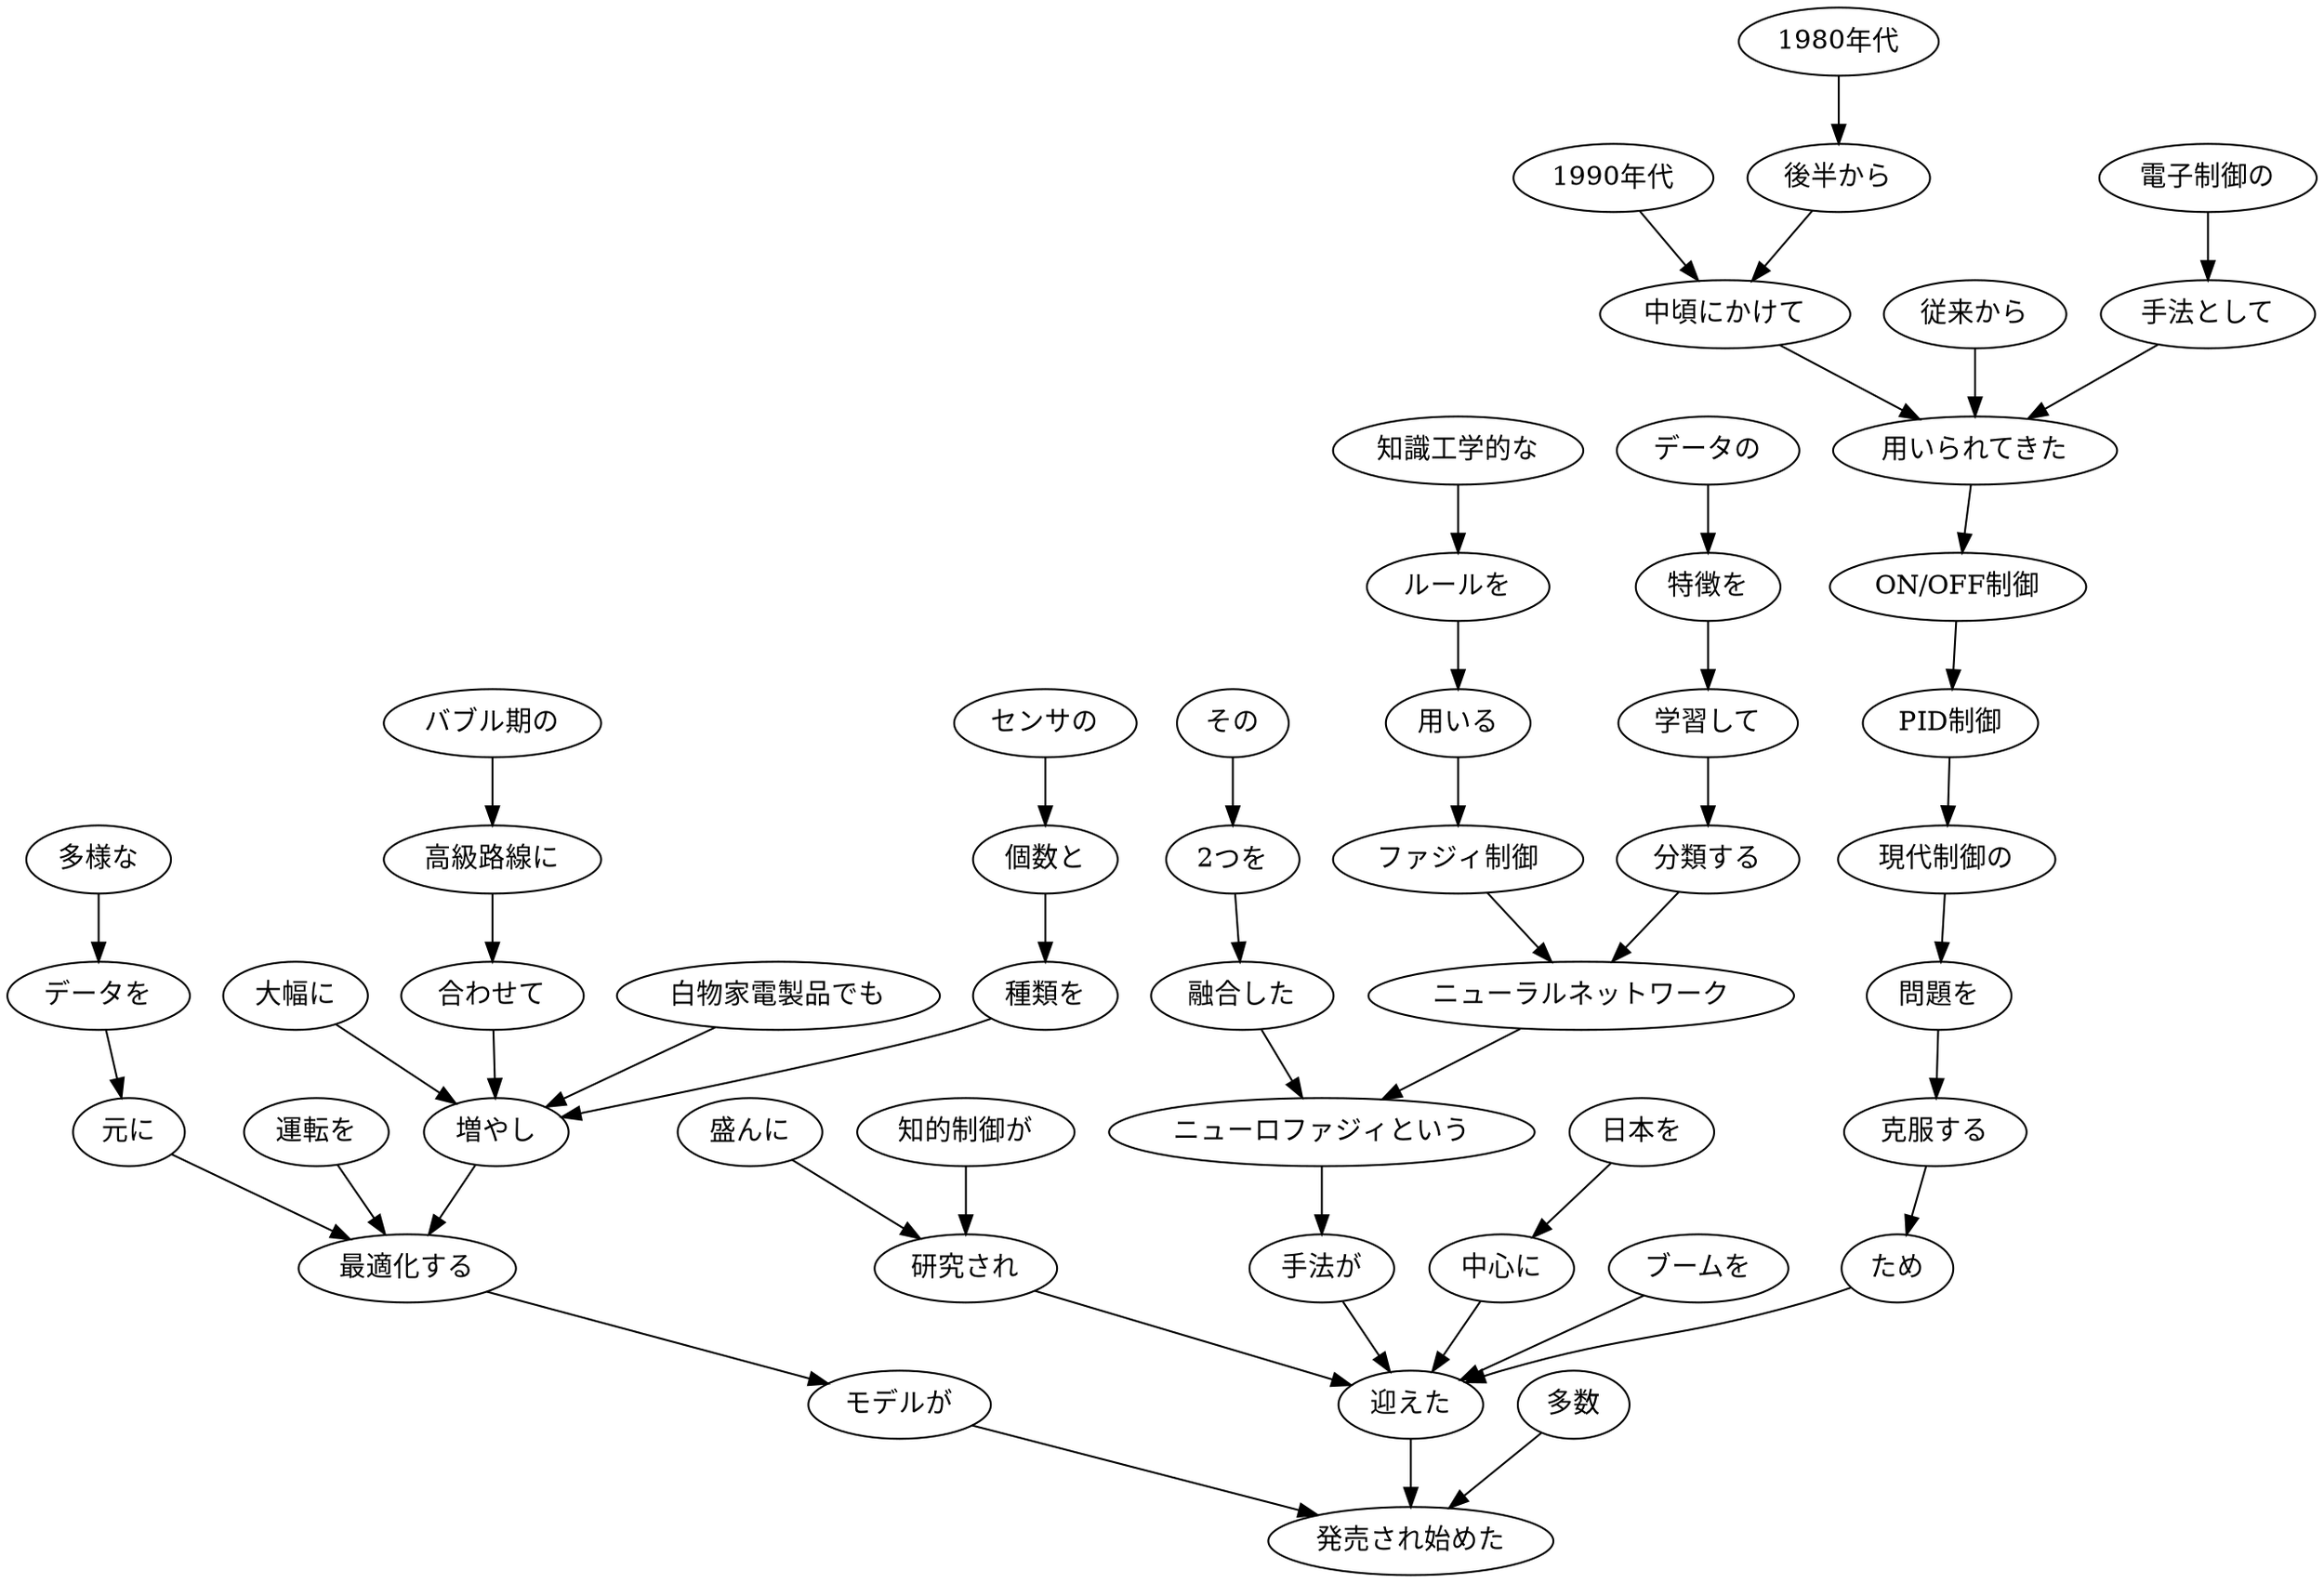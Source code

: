 // ans44
digraph {
	0 [label="1980年代"]
	1 [label="後半から"]
	0 -> 1
	1 [label="後半から"]
	3 [label="中頃にかけて"]
	1 -> 3
	2 [label="1990年代"]
	3 [label="中頃にかけて"]
	2 -> 3
	3 [label="中頃にかけて"]
	7 [label="用いられてきた"]
	3 -> 7
	4 [label="従来から"]
	7 [label="用いられてきた"]
	4 -> 7
	5 [label="電子制御の"]
	6 [label="手法として"]
	5 -> 6
	6 [label="手法として"]
	7 [label="用いられてきた"]
	6 -> 7
	7 [label="用いられてきた"]
	8 [label="ON/OFF制御"]
	7 -> 8
	8 [label="ON/OFF制御"]
	9 [label="PID制御"]
	8 -> 9
	9 [label="PID制御"]
	10 [label="現代制御の"]
	9 -> 10
	10 [label="現代制御の"]
	11 [label="問題を"]
	10 -> 11
	11 [label="問題を"]
	12 [label="克服する"]
	11 -> 12
	12 [label="克服する"]
	13 [label="ため"]
	12 -> 13
	13 [label="ため"]
	34 [label="迎えた"]
	13 -> 34
	14 [label="知的制御が"]
	16 [label="研究され"]
	14 -> 16
	15 [label="盛んに"]
	16 [label="研究され"]
	15 -> 16
	16 [label="研究され"]
	34 [label="迎えた"]
	16 -> 34
	17 [label="知識工学的な"]
	18 [label="ルールを"]
	17 -> 18
	18 [label="ルールを"]
	19 [label="用いる"]
	18 -> 19
	19 [label="用いる"]
	20 [label="ファジィ制御"]
	19 -> 20
	20 [label="ファジィ制御"]
	25 [label="ニューラルネットワーク"]
	20 -> 25
	21 [label="データの"]
	22 [label="特徴を"]
	21 -> 22
	22 [label="特徴を"]
	23 [label="学習して"]
	22 -> 23
	23 [label="学習して"]
	24 [label="分類する"]
	23 -> 24
	24 [label="分類する"]
	25 [label="ニューラルネットワーク"]
	24 -> 25
	25 [label="ニューラルネットワーク"]
	29 [label="ニューロファジィという"]
	25 -> 29
	26 [label="その"]
	27 [label="2つを"]
	26 -> 27
	27 [label="2つを"]
	28 [label="融合した"]
	27 -> 28
	28 [label="融合した"]
	29 [label="ニューロファジィという"]
	28 -> 29
	29 [label="ニューロファジィという"]
	30 [label="手法が"]
	29 -> 30
	30 [label="手法が"]
	34 [label="迎えた"]
	30 -> 34
	31 [label="日本を"]
	32 [label="中心に"]
	31 -> 32
	32 [label="中心に"]
	34 [label="迎えた"]
	32 -> 34
	33 [label="ブームを"]
	34 [label="迎えた"]
	33 -> 34
	34 [label="迎えた"]
	51 [label="発売され始めた"]
	34 -> 51
	35 [label="バブル期の"]
	36 [label="高級路線に"]
	35 -> 36
	36 [label="高級路線に"]
	37 [label="合わせて"]
	36 -> 37
	37 [label="合わせて"]
	43 [label="増やし"]
	37 -> 43
	38 [label="白物家電製品でも"]
	43 [label="増やし"]
	38 -> 43
	39 [label="センサの"]
	40 [label="個数と"]
	39 -> 40
	40 [label="個数と"]
	41 [label="種類を"]
	40 -> 41
	41 [label="種類を"]
	43 [label="増やし"]
	41 -> 43
	42 [label="大幅に"]
	43 [label="増やし"]
	42 -> 43
	43 [label="増やし"]
	48 [label="最適化する"]
	43 -> 48
	44 [label="多様な"]
	45 [label="データを"]
	44 -> 45
	45 [label="データを"]
	46 [label="元に"]
	45 -> 46
	46 [label="元に"]
	48 [label="最適化する"]
	46 -> 48
	47 [label="運転を"]
	48 [label="最適化する"]
	47 -> 48
	48 [label="最適化する"]
	49 [label="モデルが"]
	48 -> 49
	49 [label="モデルが"]
	51 [label="発売され始めた"]
	49 -> 51
	50 [label="多数"]
	51 [label="発売され始めた"]
	50 -> 51
}
